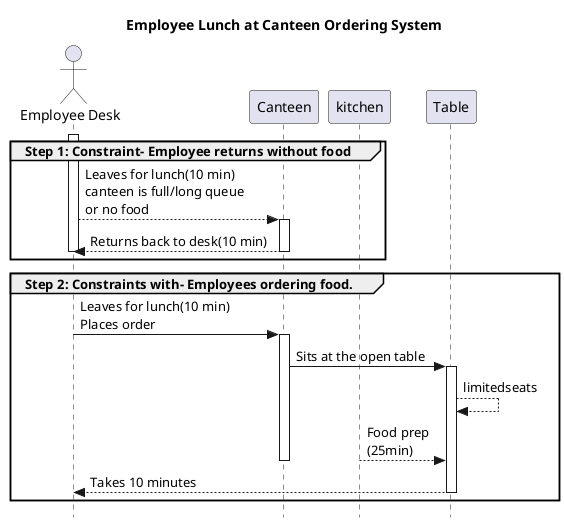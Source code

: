  @startuml SCL PROJECT

title Employee Lunch at Canteen Ordering System

actor "Employee Desk" as Emp
participant "Canteen" as Canteen
participant "kitchen" as Kitchen

skinparam Style strictuml 
group Step 1: Constraint- Employee returns without food
Emp ++ 
Emp --> Canteen ++ : Leaves for lunch(10 min)\ncanteen is full/long queue\nor no food

Emp <-- Canteen --: Returns back to desk(10 min)
Emp --
end 

group Step 2: Constraints with- Employees ordering food.
Emp -> Canteen ++ : Leaves for lunch(10 min)\nPlaces order
Canteen -> Table ++: Sits at the open table
Table -->Table : limitedseats
Kitchen --> Table : Food prep\n(25min)
Canteen --
Emp <-- Table -- : Takes 10 minutes
end

@enduml
